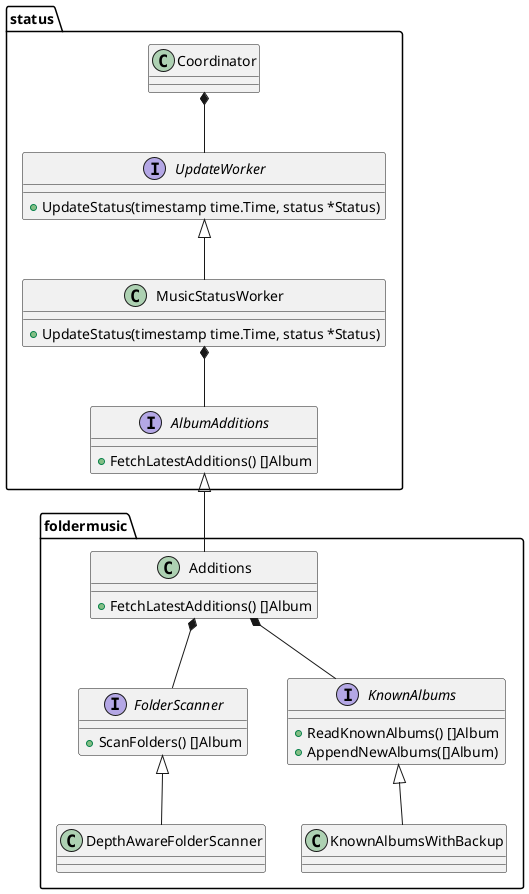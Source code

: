 @startuml porthole

    namespace status {
        class Coordinator {
        }

        interface UpdateWorker  {
            + UpdateStatus(timestamp time.Time, status *Status) 
        }
        class MusicStatusWorker {
            + UpdateStatus(timestamp time.Time, status *Status) 

        }
        interface AlbumAdditions {
            + FetchLatestAdditions() []Album
        }
    }

    namespace foldermusic {
        class Additions {
            + FetchLatestAdditions() []Album
        }
        interface FolderScanner {
            + ScanFolders() []Album
        }
        class DepthAwareFolderScanner
        interface KnownAlbums {
            + ReadKnownAlbums() []Album
            + AppendNewAlbums([]Album)
        }
        class KnownAlbumsWithBackup
    }

status.Coordinator *-- status.UpdateWorker
status.UpdateWorker <|-- status.MusicStatusWorker
status.AlbumAdditions <|-- foldermusic.Additions
status.MusicStatusWorker *-- status.AlbumAdditions
foldermusic.FolderScanner <|-- foldermusic.DepthAwareFolderScanner
foldermusic.Additions *-- foldermusic.FolderScanner
foldermusic.Additions *-- foldermusic.KnownAlbums
foldermusic.KnownAlbums <|-- foldermusic.KnownAlbumsWithBackup

@enduml